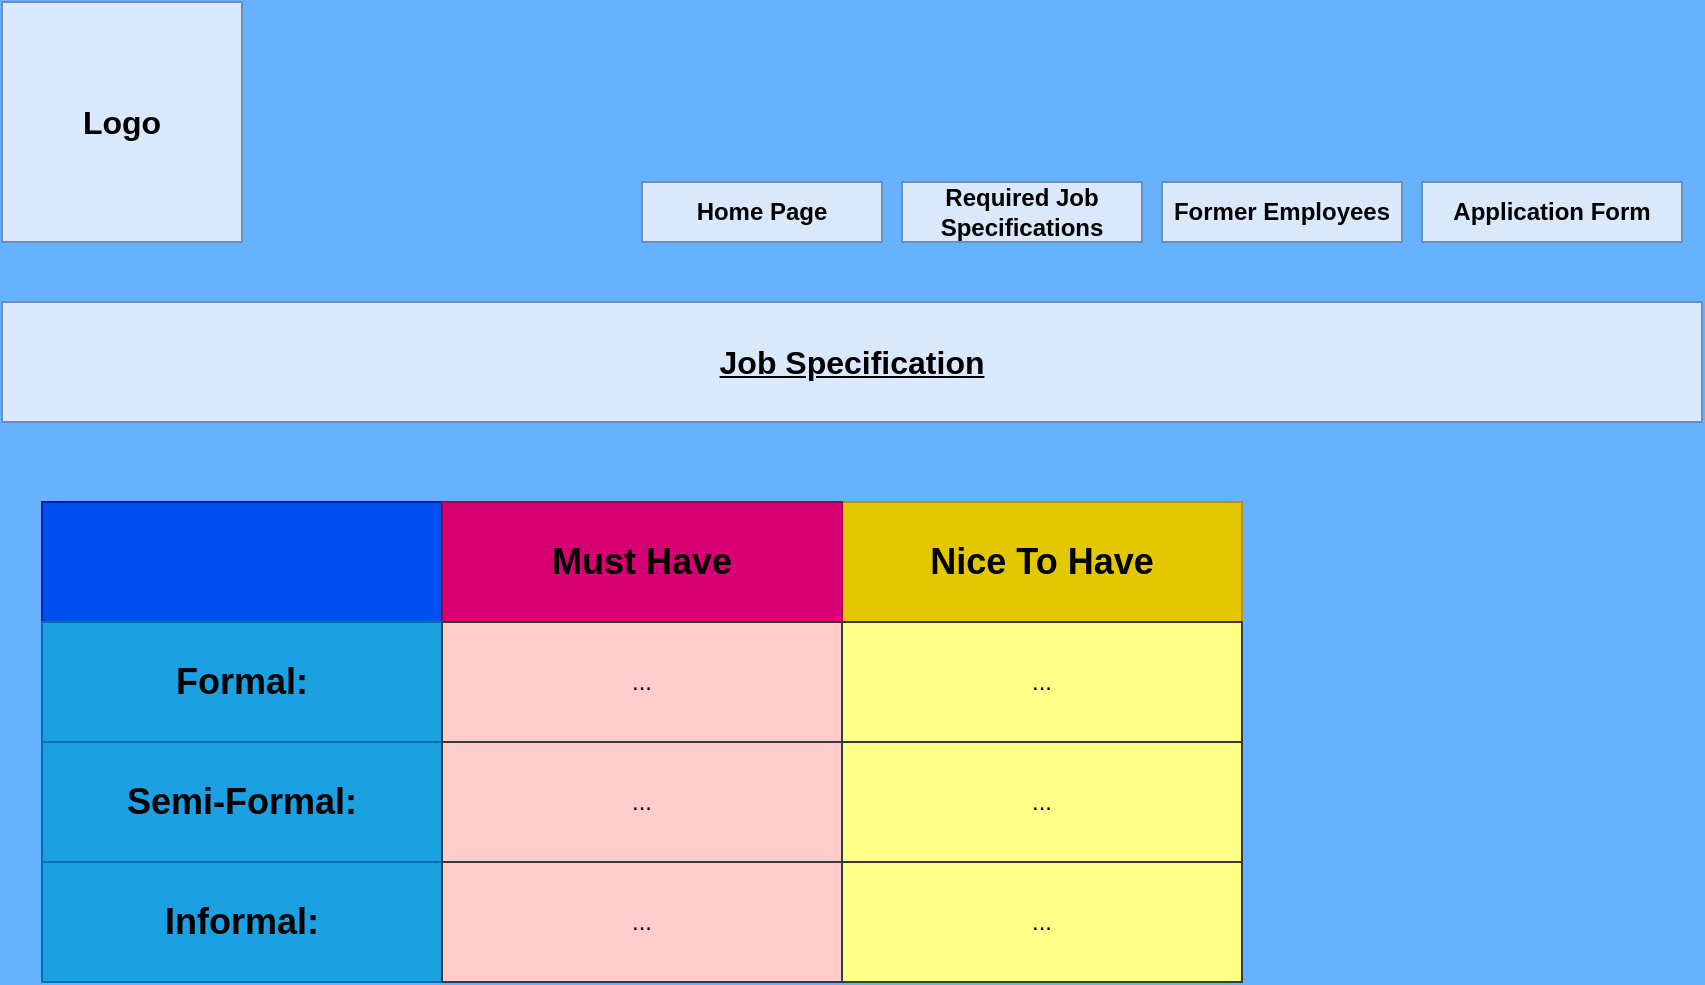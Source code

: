 <mxfile version="13.10.2" type="device"><diagram id="7IUZRV3zzgwWovuVbXjB" name="Page-1"><mxGraphModel dx="1902" dy="1037" grid="1" gridSize="10" guides="1" tooltips="1" connect="1" arrows="1" fold="1" page="1" pageScale="1" pageWidth="850" pageHeight="1100" background="#66B2FF" math="0" shadow="0"><root><mxCell id="0"/><mxCell id="1" parent="0"/><mxCell id="2QlfmCESJTjZP-M-BtBs-1" value="Logo" style="rounded=0;whiteSpace=wrap;html=1;fillColor=#dae8fc;strokeColor=#6c8ebf;fontStyle=1;fontSize=16;" vertex="1" parent="1"><mxGeometry width="120" height="120" as="geometry"/></mxCell><mxCell id="2QlfmCESJTjZP-M-BtBs-2" value="Home Page" style="rounded=0;whiteSpace=wrap;html=1;fontSize=12;fontStyle=1;fillColor=#dae8fc;strokeColor=#6c8ebf;" vertex="1" parent="1"><mxGeometry x="320" y="90" width="120" height="30" as="geometry"/></mxCell><mxCell id="2QlfmCESJTjZP-M-BtBs-3" value="Required Job Specifications" style="rounded=0;whiteSpace=wrap;html=1;fillColor=#dae8fc;strokeColor=#6c8ebf;fontStyle=1" vertex="1" parent="1"><mxGeometry x="450" y="90" width="120" height="30" as="geometry"/></mxCell><mxCell id="2QlfmCESJTjZP-M-BtBs-4" value="Former Employees" style="rounded=0;whiteSpace=wrap;html=1;fillColor=#dae8fc;strokeColor=#6c8ebf;fontStyle=1" vertex="1" parent="1"><mxGeometry x="580" y="90" width="120" height="30" as="geometry"/></mxCell><mxCell id="2QlfmCESJTjZP-M-BtBs-5" value="Application Form" style="rounded=0;whiteSpace=wrap;html=1;fillColor=#dae8fc;strokeColor=#6c8ebf;fontStyle=1" vertex="1" parent="1"><mxGeometry x="710" y="90" width="130" height="30" as="geometry"/></mxCell><mxCell id="2QlfmCESJTjZP-M-BtBs-6" value="&lt;span style=&quot;font-size: 16px&quot;&gt;&lt;b&gt;Job Specification&lt;/b&gt;&lt;/span&gt;" style="rounded=0;whiteSpace=wrap;html=1;fillColor=#dae8fc;strokeColor=#6c8ebf;fontStyle=4" vertex="1" parent="1"><mxGeometry y="150" width="850" height="60" as="geometry"/></mxCell><mxCell id="2QlfmCESJTjZP-M-BtBs-8" value="" style="rounded=0;whiteSpace=wrap;html=1;fillColor=#0050ef;strokeColor=#001DBC;fontColor=#ffffff;" vertex="1" parent="1"><mxGeometry x="20" y="250" width="200" height="60" as="geometry"/></mxCell><mxCell id="2QlfmCESJTjZP-M-BtBs-10" value="&lt;font style=&quot;font-size: 18px&quot; color=&quot;#000000&quot;&gt;&lt;b&gt;Nice To Have&lt;/b&gt;&lt;/font&gt;" style="rounded=0;whiteSpace=wrap;html=1;fillColor=#e3c800;strokeColor=#B09500;fontColor=#ffffff;" vertex="1" parent="1"><mxGeometry x="420" y="250" width="200" height="60" as="geometry"/></mxCell><mxCell id="2QlfmCESJTjZP-M-BtBs-11" value="&lt;b&gt;&lt;font style=&quot;font-size: 18px&quot; color=&quot;#000000&quot;&gt;Must Have&lt;/font&gt;&lt;/b&gt;" style="rounded=0;whiteSpace=wrap;html=1;fillColor=#d80073;strokeColor=#A50040;fontColor=#ffffff;" vertex="1" parent="1"><mxGeometry x="220" y="250" width="200" height="60" as="geometry"/></mxCell><mxCell id="2QlfmCESJTjZP-M-BtBs-12" value="&lt;font color=&quot;#000000&quot; style=&quot;font-size: 18px&quot;&gt;&lt;b&gt;Informal:&lt;/b&gt;&lt;/font&gt;" style="rounded=0;whiteSpace=wrap;html=1;fillColor=#1ba1e2;strokeColor=#006EAF;fontColor=#ffffff;" vertex="1" parent="1"><mxGeometry x="20" y="430" width="200" height="60" as="geometry"/></mxCell><mxCell id="2QlfmCESJTjZP-M-BtBs-13" value="&lt;font color=&quot;#000000&quot; size=&quot;1&quot;&gt;&lt;b style=&quot;font-size: 18px&quot;&gt;Semi-Formal:&lt;/b&gt;&lt;/font&gt;" style="rounded=0;whiteSpace=wrap;html=1;fillColor=#1ba1e2;strokeColor=#006EAF;fontColor=#ffffff;" vertex="1" parent="1"><mxGeometry x="20" y="370" width="200" height="60" as="geometry"/></mxCell><mxCell id="2QlfmCESJTjZP-M-BtBs-14" value="&lt;b&gt;&lt;font color=&quot;#000000&quot; style=&quot;font-size: 18px&quot;&gt;Formal:&lt;/font&gt;&lt;/b&gt;" style="rounded=0;whiteSpace=wrap;html=1;fillColor=#1ba1e2;strokeColor=#006EAF;fontColor=#ffffff;" vertex="1" parent="1"><mxGeometry x="20" y="310" width="200" height="60" as="geometry"/></mxCell><mxCell id="2QlfmCESJTjZP-M-BtBs-15" value="..." style="rounded=0;whiteSpace=wrap;html=1;fillColor=#ffcccc;strokeColor=#36393d;" vertex="1" parent="1"><mxGeometry x="220" y="430" width="200" height="60" as="geometry"/></mxCell><mxCell id="2QlfmCESJTjZP-M-BtBs-16" value="..." style="rounded=0;whiteSpace=wrap;html=1;fillColor=#ffcccc;strokeColor=#36393d;" vertex="1" parent="1"><mxGeometry x="220" y="370" width="200" height="60" as="geometry"/></mxCell><mxCell id="2QlfmCESJTjZP-M-BtBs-17" value="..." style="rounded=0;whiteSpace=wrap;html=1;fillColor=#ffcccc;strokeColor=#36393d;" vertex="1" parent="1"><mxGeometry x="220" y="310" width="200" height="60" as="geometry"/></mxCell><mxCell id="2QlfmCESJTjZP-M-BtBs-18" value="..." style="rounded=0;whiteSpace=wrap;html=1;fillColor=#ffff88;strokeColor=#36393d;" vertex="1" parent="1"><mxGeometry x="420" y="430" width="200" height="60" as="geometry"/></mxCell><mxCell id="2QlfmCESJTjZP-M-BtBs-19" value="..." style="rounded=0;whiteSpace=wrap;html=1;fillColor=#ffff88;strokeColor=#36393d;" vertex="1" parent="1"><mxGeometry x="420" y="370" width="200" height="60" as="geometry"/></mxCell><mxCell id="2QlfmCESJTjZP-M-BtBs-20" value="..." style="rounded=0;whiteSpace=wrap;html=1;fillColor=#ffff88;strokeColor=#36393d;" vertex="1" parent="1"><mxGeometry x="420" y="310" width="200" height="60" as="geometry"/></mxCell></root></mxGraphModel></diagram></mxfile>